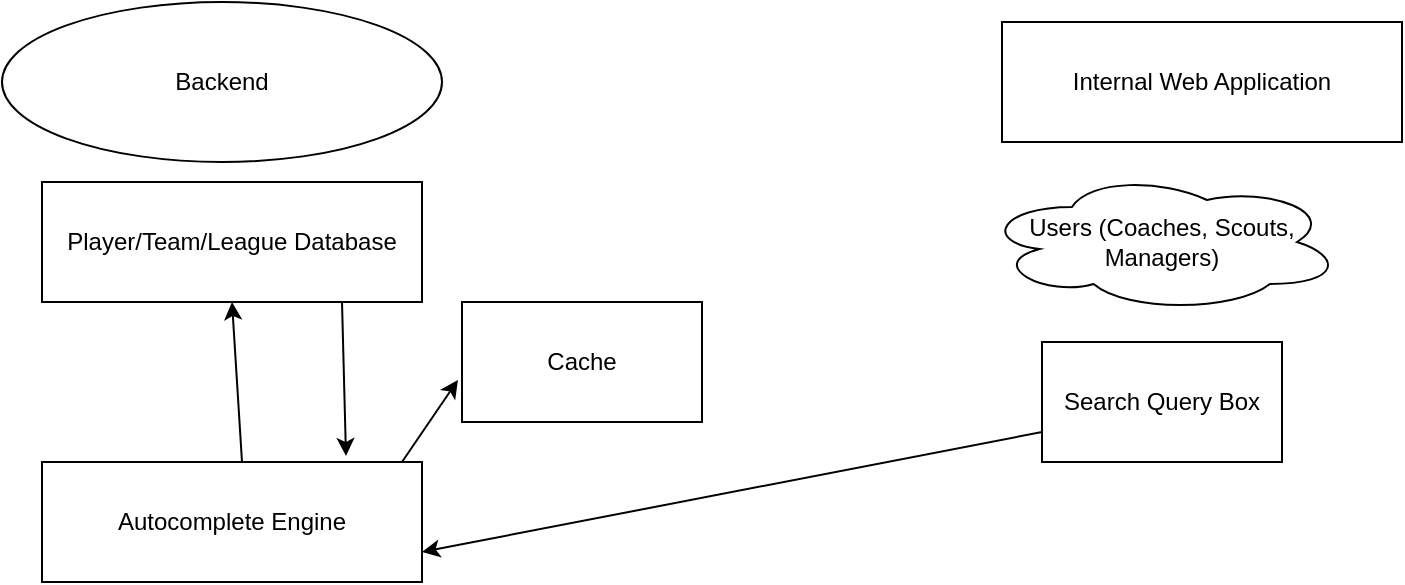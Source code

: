 <mxfile version="24.7.17">
  <diagram name="Page-1" id="4bl1db22pGXXLerN5upG">
    <mxGraphModel dx="984" dy="582" grid="1" gridSize="10" guides="1" tooltips="1" connect="1" arrows="1" fold="1" page="1" pageScale="1" pageWidth="850" pageHeight="1100" math="0" shadow="0">
      <root>
        <mxCell id="0" />
        <mxCell id="1" parent="0" />
        <mxCell id="xnM3Pjeydj1SRlyMix0P-1" value="Player/Team/League Database" style="rounded=0;whiteSpace=wrap;html=1;" vertex="1" parent="1">
          <mxGeometry x="80" y="90" width="190" height="60" as="geometry" />
        </mxCell>
        <mxCell id="xnM3Pjeydj1SRlyMix0P-2" value="Autocomplete Engine" style="rounded=0;whiteSpace=wrap;html=1;" vertex="1" parent="1">
          <mxGeometry x="80" y="230" width="190" height="60" as="geometry" />
        </mxCell>
        <mxCell id="xnM3Pjeydj1SRlyMix0P-4" value="Backend" style="ellipse;whiteSpace=wrap;html=1;" vertex="1" parent="1">
          <mxGeometry x="60" width="220" height="80" as="geometry" />
        </mxCell>
        <mxCell id="xnM3Pjeydj1SRlyMix0P-6" value="Internal Web Application" style="rounded=0;whiteSpace=wrap;html=1;" vertex="1" parent="1">
          <mxGeometry x="560" y="10" width="200" height="60" as="geometry" />
        </mxCell>
        <mxCell id="xnM3Pjeydj1SRlyMix0P-7" value="Users (Coaches, Scouts,&lt;br&gt;Managers)" style="ellipse;shape=cloud;whiteSpace=wrap;html=1;" vertex="1" parent="1">
          <mxGeometry x="550" y="85" width="180" height="70" as="geometry" />
        </mxCell>
        <mxCell id="xnM3Pjeydj1SRlyMix0P-10" value="Search Query Box" style="rounded=0;whiteSpace=wrap;html=1;" vertex="1" parent="1">
          <mxGeometry x="580" y="170" width="120" height="60" as="geometry" />
        </mxCell>
        <mxCell id="xnM3Pjeydj1SRlyMix0P-11" value="" style="endArrow=classic;html=1;rounded=0;entryX=1;entryY=0.75;entryDx=0;entryDy=0;exitX=0;exitY=0.75;exitDx=0;exitDy=0;" edge="1" parent="1" source="xnM3Pjeydj1SRlyMix0P-10" target="xnM3Pjeydj1SRlyMix0P-2">
          <mxGeometry width="50" height="50" relative="1" as="geometry">
            <mxPoint x="520" y="220" as="sourcePoint" />
            <mxPoint x="570" y="170" as="targetPoint" />
          </mxGeometry>
        </mxCell>
        <mxCell id="xnM3Pjeydj1SRlyMix0P-12" value="" style="endArrow=classic;html=1;rounded=0;entryX=0.5;entryY=1;entryDx=0;entryDy=0;" edge="1" parent="1" target="xnM3Pjeydj1SRlyMix0P-1">
          <mxGeometry width="50" height="50" relative="1" as="geometry">
            <mxPoint x="180" y="230" as="sourcePoint" />
            <mxPoint x="180" y="180" as="targetPoint" />
          </mxGeometry>
        </mxCell>
        <mxCell id="xnM3Pjeydj1SRlyMix0P-13" value="" style="endArrow=classic;html=1;rounded=0;entryX=0.8;entryY=-0.05;entryDx=0;entryDy=0;entryPerimeter=0;" edge="1" parent="1" target="xnM3Pjeydj1SRlyMix0P-2">
          <mxGeometry width="50" height="50" relative="1" as="geometry">
            <mxPoint x="230" y="150" as="sourcePoint" />
            <mxPoint x="270" y="240" as="targetPoint" />
          </mxGeometry>
        </mxCell>
        <mxCell id="xnM3Pjeydj1SRlyMix0P-14" value="Cache" style="rounded=0;whiteSpace=wrap;html=1;" vertex="1" parent="1">
          <mxGeometry x="290" y="150" width="120" height="60" as="geometry" />
        </mxCell>
        <mxCell id="xnM3Pjeydj1SRlyMix0P-15" value="" style="endArrow=classic;html=1;rounded=0;entryX=-0.017;entryY=0.65;entryDx=0;entryDy=0;entryPerimeter=0;" edge="1" parent="1" target="xnM3Pjeydj1SRlyMix0P-14">
          <mxGeometry width="50" height="50" relative="1" as="geometry">
            <mxPoint x="260" y="230" as="sourcePoint" />
            <mxPoint x="310" y="180" as="targetPoint" />
          </mxGeometry>
        </mxCell>
      </root>
    </mxGraphModel>
  </diagram>
</mxfile>
